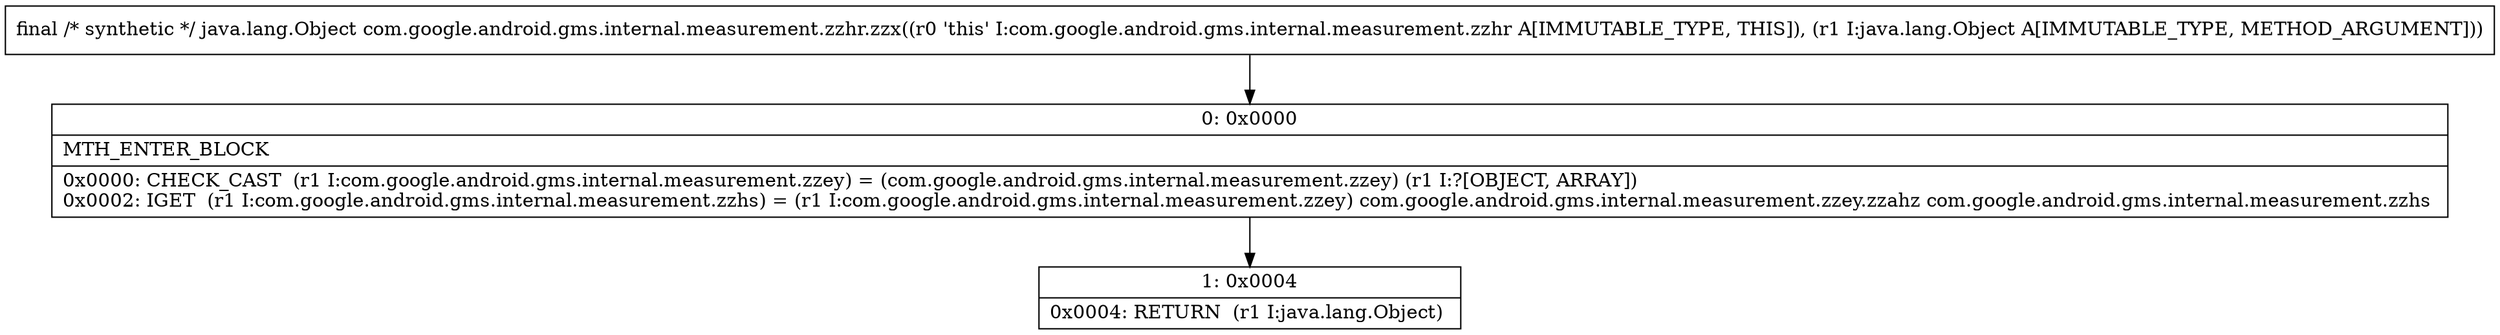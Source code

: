 digraph "CFG forcom.google.android.gms.internal.measurement.zzhr.zzx(Ljava\/lang\/Object;)Ljava\/lang\/Object;" {
Node_0 [shape=record,label="{0\:\ 0x0000|MTH_ENTER_BLOCK\l|0x0000: CHECK_CAST  (r1 I:com.google.android.gms.internal.measurement.zzey) = (com.google.android.gms.internal.measurement.zzey) (r1 I:?[OBJECT, ARRAY]) \l0x0002: IGET  (r1 I:com.google.android.gms.internal.measurement.zzhs) = (r1 I:com.google.android.gms.internal.measurement.zzey) com.google.android.gms.internal.measurement.zzey.zzahz com.google.android.gms.internal.measurement.zzhs \l}"];
Node_1 [shape=record,label="{1\:\ 0x0004|0x0004: RETURN  (r1 I:java.lang.Object) \l}"];
MethodNode[shape=record,label="{final \/* synthetic *\/ java.lang.Object com.google.android.gms.internal.measurement.zzhr.zzx((r0 'this' I:com.google.android.gms.internal.measurement.zzhr A[IMMUTABLE_TYPE, THIS]), (r1 I:java.lang.Object A[IMMUTABLE_TYPE, METHOD_ARGUMENT])) }"];
MethodNode -> Node_0;
Node_0 -> Node_1;
}

